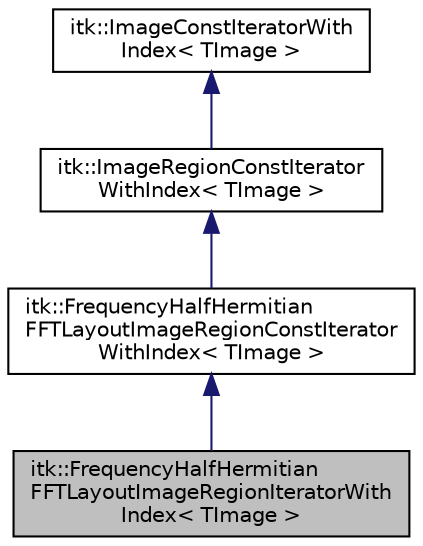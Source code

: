digraph "itk::FrequencyHalfHermitianFFTLayoutImageRegionIteratorWithIndex&lt; TImage &gt;"
{
 // LATEX_PDF_SIZE
  edge [fontname="Helvetica",fontsize="10",labelfontname="Helvetica",labelfontsize="10"];
  node [fontname="Helvetica",fontsize="10",shape=record];
  Node1 [label="itk::FrequencyHalfHermitian\lFFTLayoutImageRegionIteratorWith\lIndex\< TImage \>",height=0.2,width=0.4,color="black", fillcolor="grey75", style="filled", fontcolor="black",tooltip=" "];
  Node2 -> Node1 [dir="back",color="midnightblue",fontsize="10",style="solid",fontname="Helvetica"];
  Node2 [label="itk::FrequencyHalfHermitian\lFFTLayoutImageRegionConstIterator\lWithIndex\< TImage \>",height=0.2,width=0.4,color="black", fillcolor="white", style="filled",URL="$classitk_1_1FrequencyHalfHermitianFFTLayoutImageRegionConstIteratorWithIndex.html",tooltip="A multi-dimensional iterator templated over image type that walks pixels within a region and is speci..."];
  Node3 -> Node2 [dir="back",color="midnightblue",fontsize="10",style="solid",fontname="Helvetica"];
  Node3 [label="itk::ImageRegionConstIterator\lWithIndex\< TImage \>",height=0.2,width=0.4,color="black", fillcolor="white", style="filled",URL="$classitk_1_1ImageRegionConstIteratorWithIndex.html",tooltip="A multi-dimensional iterator templated over image type that walks an image region and is specialized ..."];
  Node4 -> Node3 [dir="back",color="midnightblue",fontsize="10",style="solid",fontname="Helvetica"];
  Node4 [label="itk::ImageConstIteratorWith\lIndex\< TImage \>",height=0.2,width=0.4,color="black", fillcolor="white", style="filled",URL="$classitk_1_1ImageConstIteratorWithIndex.html",tooltip="A base class for multi-dimensional iterators templated over image type that are designed to efficient..."];
}
